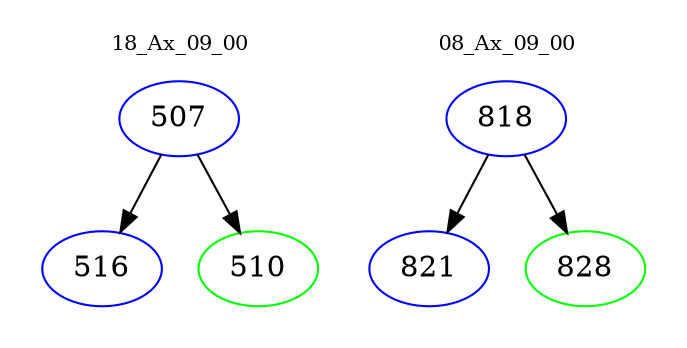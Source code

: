 digraph{
subgraph cluster_0 {
color = white
label = "18_Ax_09_00";
fontsize=10;
T0_507 [label="507", color="blue"]
T0_507 -> T0_516 [color="black"]
T0_516 [label="516", color="blue"]
T0_507 -> T0_510 [color="black"]
T0_510 [label="510", color="green"]
}
subgraph cluster_1 {
color = white
label = "08_Ax_09_00";
fontsize=10;
T1_818 [label="818", color="blue"]
T1_818 -> T1_821 [color="black"]
T1_821 [label="821", color="blue"]
T1_818 -> T1_828 [color="black"]
T1_828 [label="828", color="green"]
}
}
